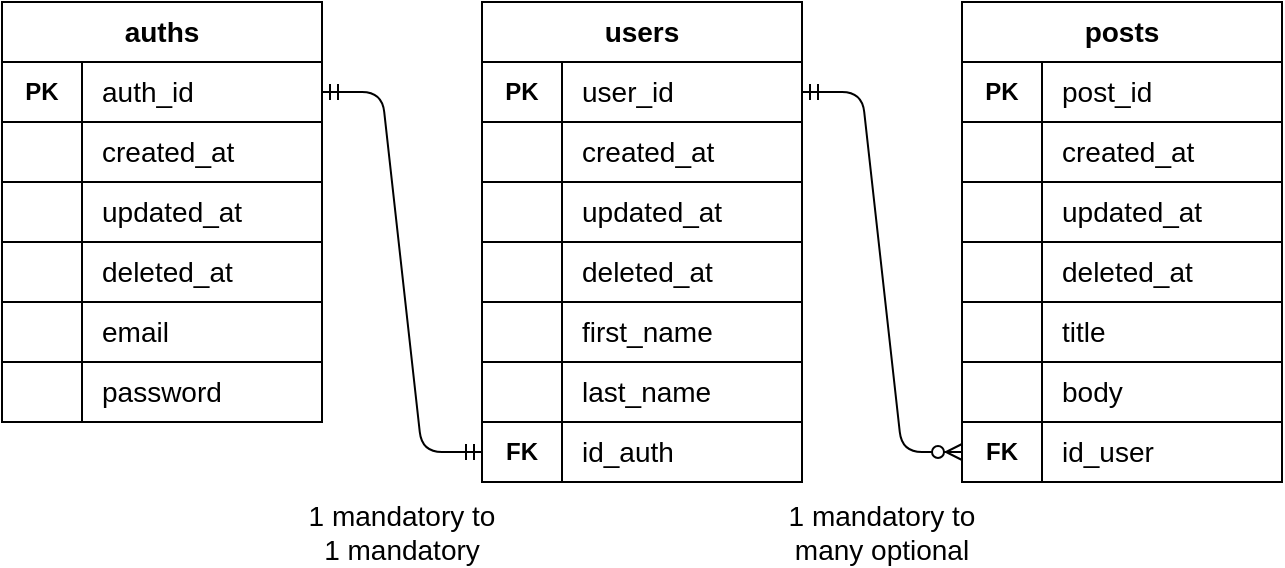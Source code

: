 <mxfile version="16.6.6" type="device"><diagram id="T9IMRvc5zwmgCSYY6zfP" name="Page-1"><mxGraphModel dx="1038" dy="571" grid="1" gridSize="10" guides="1" tooltips="1" connect="1" arrows="1" fold="1" page="1" pageScale="1" pageWidth="850" pageHeight="1100" math="0" shadow="0"><root><mxCell id="0"/><mxCell id="1" parent="0"/><mxCell id="E2GppO9eA0I95pqNXVKN-46" value="users" style="rounded=0;whiteSpace=wrap;html=1;fontSize=14;fontStyle=1" vertex="1" parent="1"><mxGeometry x="360" y="80" width="160" height="30" as="geometry"/></mxCell><mxCell id="E2GppO9eA0I95pqNXVKN-47" value="user_id" style="rounded=0;whiteSpace=wrap;html=1;align=left;fontSize=14;spacingLeft=8;" vertex="1" parent="1"><mxGeometry x="400" y="110" width="120" height="30" as="geometry"/></mxCell><mxCell id="E2GppO9eA0I95pqNXVKN-49" value="PK" style="rounded=0;whiteSpace=wrap;html=1;fontStyle=1" vertex="1" parent="1"><mxGeometry x="360" y="110" width="40" height="30" as="geometry"/></mxCell><mxCell id="E2GppO9eA0I95pqNXVKN-50" value="created_at" style="rounded=0;whiteSpace=wrap;html=1;align=left;fontSize=14;spacingLeft=8;" vertex="1" parent="1"><mxGeometry x="400" y="140" width="120" height="30" as="geometry"/></mxCell><mxCell id="E2GppO9eA0I95pqNXVKN-51" value="" style="rounded=0;whiteSpace=wrap;html=1;fontStyle=1" vertex="1" parent="1"><mxGeometry x="360" y="140" width="40" height="30" as="geometry"/></mxCell><mxCell id="E2GppO9eA0I95pqNXVKN-52" value="updated_at" style="rounded=0;whiteSpace=wrap;html=1;align=left;fontSize=14;spacingLeft=8;" vertex="1" parent="1"><mxGeometry x="400" y="170" width="120" height="30" as="geometry"/></mxCell><mxCell id="E2GppO9eA0I95pqNXVKN-53" value="" style="rounded=0;whiteSpace=wrap;html=1;fontStyle=1" vertex="1" parent="1"><mxGeometry x="360" y="170" width="40" height="30" as="geometry"/></mxCell><mxCell id="E2GppO9eA0I95pqNXVKN-54" value="deleted_at" style="rounded=0;whiteSpace=wrap;html=1;align=left;fontSize=14;spacingLeft=8;" vertex="1" parent="1"><mxGeometry x="400" y="200" width="120" height="30" as="geometry"/></mxCell><mxCell id="E2GppO9eA0I95pqNXVKN-55" value="" style="rounded=0;whiteSpace=wrap;html=1;fontStyle=1" vertex="1" parent="1"><mxGeometry x="360" y="200" width="40" height="30" as="geometry"/></mxCell><mxCell id="E2GppO9eA0I95pqNXVKN-56" value="first_name" style="rounded=0;whiteSpace=wrap;html=1;align=left;fontSize=14;spacingLeft=8;" vertex="1" parent="1"><mxGeometry x="400" y="230" width="120" height="30" as="geometry"/></mxCell><mxCell id="E2GppO9eA0I95pqNXVKN-57" value="" style="rounded=0;whiteSpace=wrap;html=1;fontStyle=1" vertex="1" parent="1"><mxGeometry x="360" y="230" width="40" height="30" as="geometry"/></mxCell><mxCell id="E2GppO9eA0I95pqNXVKN-58" value="last_name" style="rounded=0;whiteSpace=wrap;html=1;align=left;fontSize=14;spacingLeft=8;" vertex="1" parent="1"><mxGeometry x="400" y="260" width="120" height="30" as="geometry"/></mxCell><mxCell id="E2GppO9eA0I95pqNXVKN-59" value="" style="rounded=0;whiteSpace=wrap;html=1;fontStyle=1" vertex="1" parent="1"><mxGeometry x="360" y="260" width="40" height="30" as="geometry"/></mxCell><mxCell id="E2GppO9eA0I95pqNXVKN-60" value="auths" style="rounded=0;whiteSpace=wrap;html=1;fontSize=14;fontStyle=1" vertex="1" parent="1"><mxGeometry x="120" y="80" width="160" height="30" as="geometry"/></mxCell><mxCell id="E2GppO9eA0I95pqNXVKN-61" value="auth_id" style="rounded=0;whiteSpace=wrap;html=1;align=left;fontSize=14;spacingLeft=8;" vertex="1" parent="1"><mxGeometry x="160" y="110" width="120" height="30" as="geometry"/></mxCell><mxCell id="E2GppO9eA0I95pqNXVKN-62" value="PK" style="rounded=0;whiteSpace=wrap;html=1;fontStyle=1" vertex="1" parent="1"><mxGeometry x="120" y="110" width="40" height="30" as="geometry"/></mxCell><mxCell id="E2GppO9eA0I95pqNXVKN-63" value="created_at" style="rounded=0;whiteSpace=wrap;html=1;align=left;fontSize=14;spacingLeft=8;" vertex="1" parent="1"><mxGeometry x="160" y="140" width="120" height="30" as="geometry"/></mxCell><mxCell id="E2GppO9eA0I95pqNXVKN-64" value="" style="rounded=0;whiteSpace=wrap;html=1;fontStyle=1" vertex="1" parent="1"><mxGeometry x="120" y="140" width="40" height="30" as="geometry"/></mxCell><mxCell id="E2GppO9eA0I95pqNXVKN-65" value="updated_at" style="rounded=0;whiteSpace=wrap;html=1;align=left;fontSize=14;spacingLeft=8;" vertex="1" parent="1"><mxGeometry x="160" y="170" width="120" height="30" as="geometry"/></mxCell><mxCell id="E2GppO9eA0I95pqNXVKN-66" value="" style="rounded=0;whiteSpace=wrap;html=1;fontStyle=1" vertex="1" parent="1"><mxGeometry x="120" y="170" width="40" height="30" as="geometry"/></mxCell><mxCell id="E2GppO9eA0I95pqNXVKN-67" value="deleted_at" style="rounded=0;whiteSpace=wrap;html=1;align=left;fontSize=14;spacingLeft=8;" vertex="1" parent="1"><mxGeometry x="160" y="200" width="120" height="30" as="geometry"/></mxCell><mxCell id="E2GppO9eA0I95pqNXVKN-68" value="" style="rounded=0;whiteSpace=wrap;html=1;fontStyle=1" vertex="1" parent="1"><mxGeometry x="120" y="200" width="40" height="30" as="geometry"/></mxCell><mxCell id="E2GppO9eA0I95pqNXVKN-69" value="email" style="rounded=0;whiteSpace=wrap;html=1;align=left;fontSize=14;spacingLeft=8;" vertex="1" parent="1"><mxGeometry x="160" y="230" width="120" height="30" as="geometry"/></mxCell><mxCell id="E2GppO9eA0I95pqNXVKN-70" value="" style="rounded=0;whiteSpace=wrap;html=1;fontStyle=1" vertex="1" parent="1"><mxGeometry x="120" y="230" width="40" height="30" as="geometry"/></mxCell><mxCell id="E2GppO9eA0I95pqNXVKN-71" value="password" style="rounded=0;whiteSpace=wrap;html=1;align=left;fontSize=14;spacingLeft=8;" vertex="1" parent="1"><mxGeometry x="160" y="260" width="120" height="30" as="geometry"/></mxCell><mxCell id="E2GppO9eA0I95pqNXVKN-72" value="" style="rounded=0;whiteSpace=wrap;html=1;fontStyle=1" vertex="1" parent="1"><mxGeometry x="120" y="260" width="40" height="30" as="geometry"/></mxCell><mxCell id="E2GppO9eA0I95pqNXVKN-73" value="id_auth" style="rounded=0;whiteSpace=wrap;html=1;align=left;fontSize=14;spacingLeft=8;" vertex="1" parent="1"><mxGeometry x="400" y="290" width="120" height="30" as="geometry"/></mxCell><mxCell id="E2GppO9eA0I95pqNXVKN-74" value="FK" style="rounded=0;whiteSpace=wrap;html=1;fontStyle=1" vertex="1" parent="1"><mxGeometry x="360" y="290" width="40" height="30" as="geometry"/></mxCell><mxCell id="E2GppO9eA0I95pqNXVKN-90" value="posts" style="rounded=0;whiteSpace=wrap;html=1;fontSize=14;fontStyle=1" vertex="1" parent="1"><mxGeometry x="600" y="80" width="160" height="30" as="geometry"/></mxCell><mxCell id="E2GppO9eA0I95pqNXVKN-91" value="post_id" style="rounded=0;whiteSpace=wrap;html=1;align=left;fontSize=14;spacingLeft=8;" vertex="1" parent="1"><mxGeometry x="640" y="110" width="120" height="30" as="geometry"/></mxCell><mxCell id="E2GppO9eA0I95pqNXVKN-92" value="PK" style="rounded=0;whiteSpace=wrap;html=1;fontStyle=1" vertex="1" parent="1"><mxGeometry x="600" y="110" width="40" height="30" as="geometry"/></mxCell><mxCell id="E2GppO9eA0I95pqNXVKN-93" value="created_at" style="rounded=0;whiteSpace=wrap;html=1;align=left;fontSize=14;spacingLeft=8;" vertex="1" parent="1"><mxGeometry x="640" y="140" width="120" height="30" as="geometry"/></mxCell><mxCell id="E2GppO9eA0I95pqNXVKN-94" value="" style="rounded=0;whiteSpace=wrap;html=1;fontStyle=1" vertex="1" parent="1"><mxGeometry x="600" y="140" width="40" height="30" as="geometry"/></mxCell><mxCell id="E2GppO9eA0I95pqNXVKN-95" value="updated_at" style="rounded=0;whiteSpace=wrap;html=1;align=left;fontSize=14;spacingLeft=8;" vertex="1" parent="1"><mxGeometry x="640" y="170" width="120" height="30" as="geometry"/></mxCell><mxCell id="E2GppO9eA0I95pqNXVKN-96" value="" style="rounded=0;whiteSpace=wrap;html=1;fontStyle=1" vertex="1" parent="1"><mxGeometry x="600" y="170" width="40" height="30" as="geometry"/></mxCell><mxCell id="E2GppO9eA0I95pqNXVKN-97" value="deleted_at" style="rounded=0;whiteSpace=wrap;html=1;align=left;fontSize=14;spacingLeft=8;" vertex="1" parent="1"><mxGeometry x="640" y="200" width="120" height="30" as="geometry"/></mxCell><mxCell id="E2GppO9eA0I95pqNXVKN-98" value="" style="rounded=0;whiteSpace=wrap;html=1;fontStyle=1" vertex="1" parent="1"><mxGeometry x="600" y="200" width="40" height="30" as="geometry"/></mxCell><mxCell id="E2GppO9eA0I95pqNXVKN-99" value="title" style="rounded=0;whiteSpace=wrap;html=1;align=left;fontSize=14;spacingLeft=8;" vertex="1" parent="1"><mxGeometry x="640" y="230" width="120" height="30" as="geometry"/></mxCell><mxCell id="E2GppO9eA0I95pqNXVKN-100" value="" style="rounded=0;whiteSpace=wrap;html=1;fontStyle=1" vertex="1" parent="1"><mxGeometry x="600" y="230" width="40" height="30" as="geometry"/></mxCell><mxCell id="E2GppO9eA0I95pqNXVKN-101" value="body" style="rounded=0;whiteSpace=wrap;html=1;align=left;fontSize=14;spacingLeft=8;" vertex="1" parent="1"><mxGeometry x="640" y="260" width="120" height="30" as="geometry"/></mxCell><mxCell id="E2GppO9eA0I95pqNXVKN-102" value="" style="rounded=0;whiteSpace=wrap;html=1;fontStyle=1" vertex="1" parent="1"><mxGeometry x="600" y="260" width="40" height="30" as="geometry"/></mxCell><mxCell id="E2GppO9eA0I95pqNXVKN-103" value="id_user" style="rounded=0;whiteSpace=wrap;html=1;align=left;fontSize=14;spacingLeft=8;" vertex="1" parent="1"><mxGeometry x="640" y="290" width="120" height="30" as="geometry"/></mxCell><mxCell id="E2GppO9eA0I95pqNXVKN-104" value="FK" style="rounded=0;whiteSpace=wrap;html=1;fontStyle=1" vertex="1" parent="1"><mxGeometry x="600" y="290" width="40" height="30" as="geometry"/></mxCell><mxCell id="E2GppO9eA0I95pqNXVKN-105" value="" style="edgeStyle=entityRelationEdgeStyle;fontSize=12;html=1;endArrow=ERzeroToMany;startArrow=ERmandOne;exitX=1;exitY=0.5;exitDx=0;exitDy=0;entryX=0;entryY=0.5;entryDx=0;entryDy=0;rounded=1;" edge="1" parent="1" source="E2GppO9eA0I95pqNXVKN-47" target="E2GppO9eA0I95pqNXVKN-104"><mxGeometry width="100" height="100" relative="1" as="geometry"><mxPoint x="590" y="480" as="sourcePoint"/><mxPoint x="690" y="380" as="targetPoint"/></mxGeometry></mxCell><mxCell id="E2GppO9eA0I95pqNXVKN-106" value="" style="edgeStyle=entityRelationEdgeStyle;fontSize=12;html=1;endArrow=ERmandOne;startArrow=ERmandOne;rounded=1;exitX=1;exitY=0.5;exitDx=0;exitDy=0;entryX=0;entryY=0.5;entryDx=0;entryDy=0;" edge="1" parent="1" source="E2GppO9eA0I95pqNXVKN-61" target="E2GppO9eA0I95pqNXVKN-74"><mxGeometry width="100" height="100" relative="1" as="geometry"><mxPoint x="340" y="450" as="sourcePoint"/><mxPoint x="440" y="350" as="targetPoint"/></mxGeometry></mxCell><mxCell id="E2GppO9eA0I95pqNXVKN-107" value="1 mandatory to 1 mandatory" style="text;html=1;strokeColor=none;fillColor=none;align=center;verticalAlign=middle;whiteSpace=wrap;rounded=0;fontSize=14;" vertex="1" parent="1"><mxGeometry x="270" y="330" width="100" height="30" as="geometry"/></mxCell><mxCell id="E2GppO9eA0I95pqNXVKN-108" value="1 mandatory to many optional" style="text;html=1;strokeColor=none;fillColor=none;align=center;verticalAlign=middle;whiteSpace=wrap;rounded=0;fontSize=14;" vertex="1" parent="1"><mxGeometry x="510" y="330" width="100" height="30" as="geometry"/></mxCell></root></mxGraphModel></diagram></mxfile>
